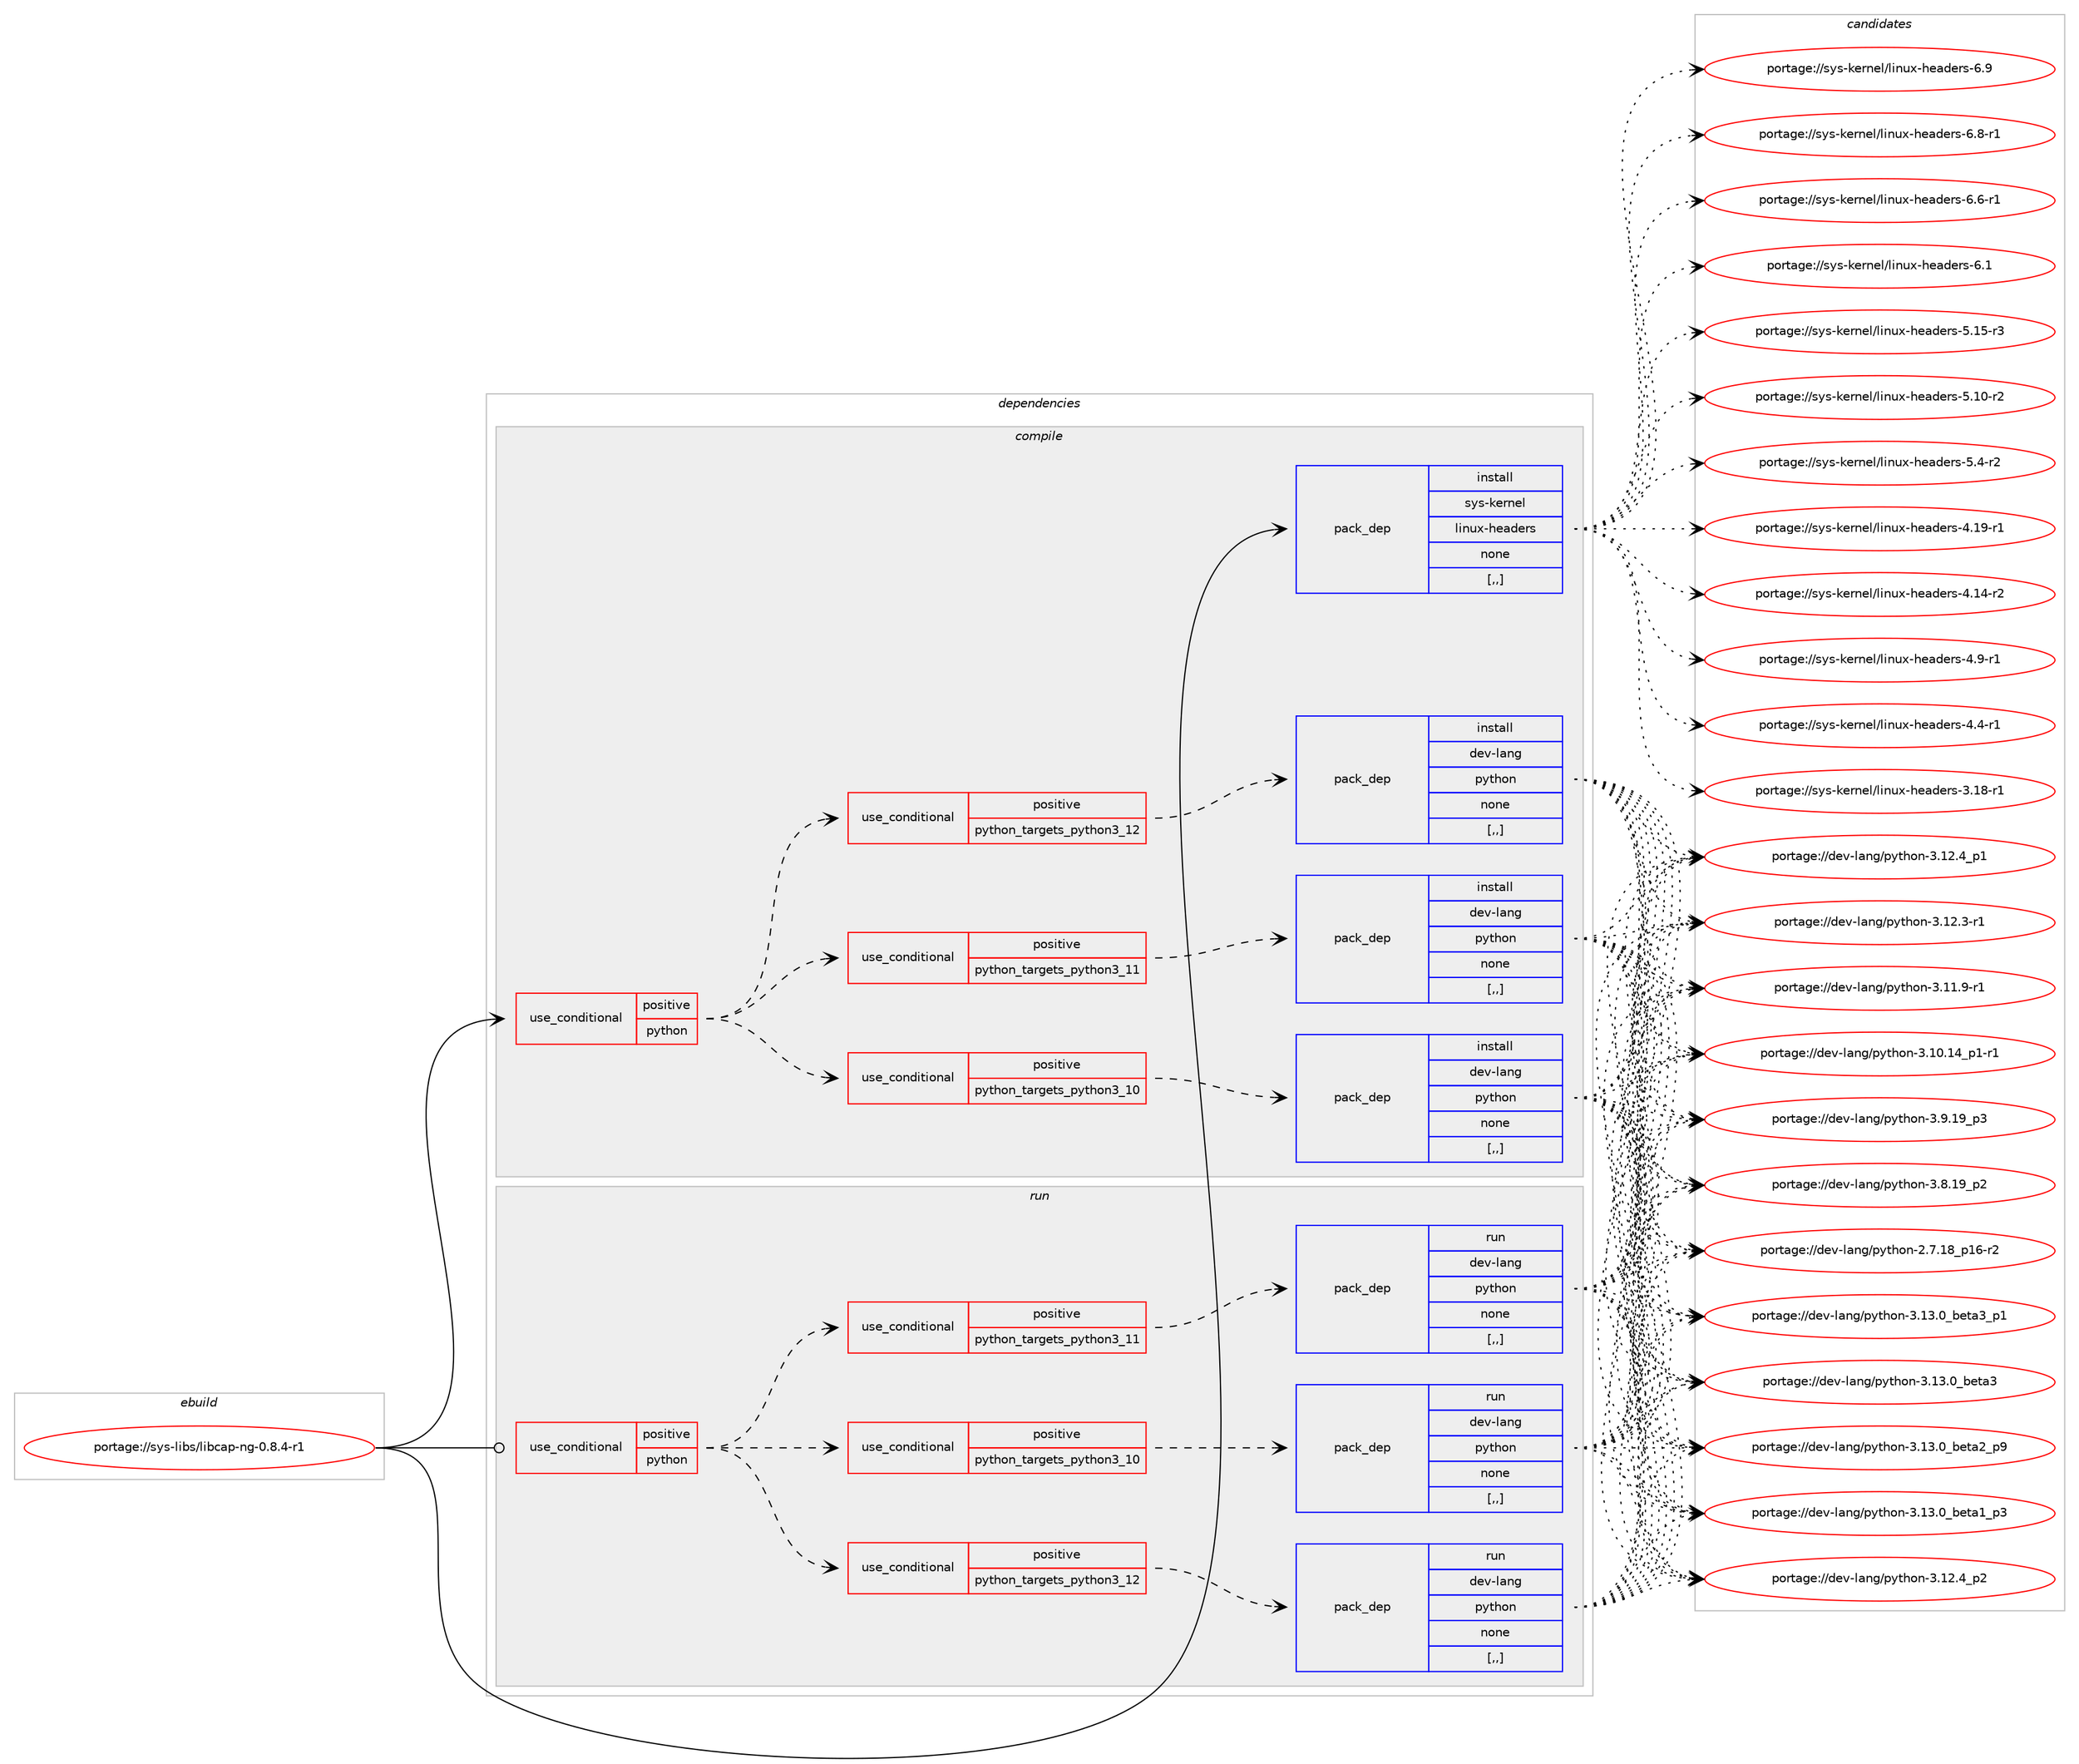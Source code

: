 digraph prolog {

# *************
# Graph options
# *************

newrank=true;
concentrate=true;
compound=true;
graph [rankdir=LR,fontname=Helvetica,fontsize=10,ranksep=1.5];#, ranksep=2.5, nodesep=0.2];
edge  [arrowhead=vee];
node  [fontname=Helvetica,fontsize=10];

# **********
# The ebuild
# **********

subgraph cluster_leftcol {
color=gray;
label=<<i>ebuild</i>>;
id [label="portage://sys-libs/libcap-ng-0.8.4-r1", color=red, width=4, href="../sys-libs/libcap-ng-0.8.4-r1.svg"];
}

# ****************
# The dependencies
# ****************

subgraph cluster_midcol {
color=gray;
label=<<i>dependencies</i>>;
subgraph cluster_compile {
fillcolor="#eeeeee";
style=filled;
label=<<i>compile</i>>;
subgraph cond116781 {
dependency438352 [label=<<TABLE BORDER="0" CELLBORDER="1" CELLSPACING="0" CELLPADDING="4"><TR><TD ROWSPAN="3" CELLPADDING="10">use_conditional</TD></TR><TR><TD>positive</TD></TR><TR><TD>python</TD></TR></TABLE>>, shape=none, color=red];
subgraph cond116782 {
dependency438353 [label=<<TABLE BORDER="0" CELLBORDER="1" CELLSPACING="0" CELLPADDING="4"><TR><TD ROWSPAN="3" CELLPADDING="10">use_conditional</TD></TR><TR><TD>positive</TD></TR><TR><TD>python_targets_python3_10</TD></TR></TABLE>>, shape=none, color=red];
subgraph pack318566 {
dependency438354 [label=<<TABLE BORDER="0" CELLBORDER="1" CELLSPACING="0" CELLPADDING="4" WIDTH="220"><TR><TD ROWSPAN="6" CELLPADDING="30">pack_dep</TD></TR><TR><TD WIDTH="110">install</TD></TR><TR><TD>dev-lang</TD></TR><TR><TD>python</TD></TR><TR><TD>none</TD></TR><TR><TD>[,,]</TD></TR></TABLE>>, shape=none, color=blue];
}
dependency438353:e -> dependency438354:w [weight=20,style="dashed",arrowhead="vee"];
}
dependency438352:e -> dependency438353:w [weight=20,style="dashed",arrowhead="vee"];
subgraph cond116783 {
dependency438355 [label=<<TABLE BORDER="0" CELLBORDER="1" CELLSPACING="0" CELLPADDING="4"><TR><TD ROWSPAN="3" CELLPADDING="10">use_conditional</TD></TR><TR><TD>positive</TD></TR><TR><TD>python_targets_python3_11</TD></TR></TABLE>>, shape=none, color=red];
subgraph pack318567 {
dependency438356 [label=<<TABLE BORDER="0" CELLBORDER="1" CELLSPACING="0" CELLPADDING="4" WIDTH="220"><TR><TD ROWSPAN="6" CELLPADDING="30">pack_dep</TD></TR><TR><TD WIDTH="110">install</TD></TR><TR><TD>dev-lang</TD></TR><TR><TD>python</TD></TR><TR><TD>none</TD></TR><TR><TD>[,,]</TD></TR></TABLE>>, shape=none, color=blue];
}
dependency438355:e -> dependency438356:w [weight=20,style="dashed",arrowhead="vee"];
}
dependency438352:e -> dependency438355:w [weight=20,style="dashed",arrowhead="vee"];
subgraph cond116784 {
dependency438357 [label=<<TABLE BORDER="0" CELLBORDER="1" CELLSPACING="0" CELLPADDING="4"><TR><TD ROWSPAN="3" CELLPADDING="10">use_conditional</TD></TR><TR><TD>positive</TD></TR><TR><TD>python_targets_python3_12</TD></TR></TABLE>>, shape=none, color=red];
subgraph pack318568 {
dependency438358 [label=<<TABLE BORDER="0" CELLBORDER="1" CELLSPACING="0" CELLPADDING="4" WIDTH="220"><TR><TD ROWSPAN="6" CELLPADDING="30">pack_dep</TD></TR><TR><TD WIDTH="110">install</TD></TR><TR><TD>dev-lang</TD></TR><TR><TD>python</TD></TR><TR><TD>none</TD></TR><TR><TD>[,,]</TD></TR></TABLE>>, shape=none, color=blue];
}
dependency438357:e -> dependency438358:w [weight=20,style="dashed",arrowhead="vee"];
}
dependency438352:e -> dependency438357:w [weight=20,style="dashed",arrowhead="vee"];
}
id:e -> dependency438352:w [weight=20,style="solid",arrowhead="vee"];
subgraph pack318569 {
dependency438359 [label=<<TABLE BORDER="0" CELLBORDER="1" CELLSPACING="0" CELLPADDING="4" WIDTH="220"><TR><TD ROWSPAN="6" CELLPADDING="30">pack_dep</TD></TR><TR><TD WIDTH="110">install</TD></TR><TR><TD>sys-kernel</TD></TR><TR><TD>linux-headers</TD></TR><TR><TD>none</TD></TR><TR><TD>[,,]</TD></TR></TABLE>>, shape=none, color=blue];
}
id:e -> dependency438359:w [weight=20,style="solid",arrowhead="vee"];
}
subgraph cluster_compileandrun {
fillcolor="#eeeeee";
style=filled;
label=<<i>compile and run</i>>;
}
subgraph cluster_run {
fillcolor="#eeeeee";
style=filled;
label=<<i>run</i>>;
subgraph cond116785 {
dependency438360 [label=<<TABLE BORDER="0" CELLBORDER="1" CELLSPACING="0" CELLPADDING="4"><TR><TD ROWSPAN="3" CELLPADDING="10">use_conditional</TD></TR><TR><TD>positive</TD></TR><TR><TD>python</TD></TR></TABLE>>, shape=none, color=red];
subgraph cond116786 {
dependency438361 [label=<<TABLE BORDER="0" CELLBORDER="1" CELLSPACING="0" CELLPADDING="4"><TR><TD ROWSPAN="3" CELLPADDING="10">use_conditional</TD></TR><TR><TD>positive</TD></TR><TR><TD>python_targets_python3_10</TD></TR></TABLE>>, shape=none, color=red];
subgraph pack318570 {
dependency438362 [label=<<TABLE BORDER="0" CELLBORDER="1" CELLSPACING="0" CELLPADDING="4" WIDTH="220"><TR><TD ROWSPAN="6" CELLPADDING="30">pack_dep</TD></TR><TR><TD WIDTH="110">run</TD></TR><TR><TD>dev-lang</TD></TR><TR><TD>python</TD></TR><TR><TD>none</TD></TR><TR><TD>[,,]</TD></TR></TABLE>>, shape=none, color=blue];
}
dependency438361:e -> dependency438362:w [weight=20,style="dashed",arrowhead="vee"];
}
dependency438360:e -> dependency438361:w [weight=20,style="dashed",arrowhead="vee"];
subgraph cond116787 {
dependency438363 [label=<<TABLE BORDER="0" CELLBORDER="1" CELLSPACING="0" CELLPADDING="4"><TR><TD ROWSPAN="3" CELLPADDING="10">use_conditional</TD></TR><TR><TD>positive</TD></TR><TR><TD>python_targets_python3_11</TD></TR></TABLE>>, shape=none, color=red];
subgraph pack318571 {
dependency438364 [label=<<TABLE BORDER="0" CELLBORDER="1" CELLSPACING="0" CELLPADDING="4" WIDTH="220"><TR><TD ROWSPAN="6" CELLPADDING="30">pack_dep</TD></TR><TR><TD WIDTH="110">run</TD></TR><TR><TD>dev-lang</TD></TR><TR><TD>python</TD></TR><TR><TD>none</TD></TR><TR><TD>[,,]</TD></TR></TABLE>>, shape=none, color=blue];
}
dependency438363:e -> dependency438364:w [weight=20,style="dashed",arrowhead="vee"];
}
dependency438360:e -> dependency438363:w [weight=20,style="dashed",arrowhead="vee"];
subgraph cond116788 {
dependency438365 [label=<<TABLE BORDER="0" CELLBORDER="1" CELLSPACING="0" CELLPADDING="4"><TR><TD ROWSPAN="3" CELLPADDING="10">use_conditional</TD></TR><TR><TD>positive</TD></TR><TR><TD>python_targets_python3_12</TD></TR></TABLE>>, shape=none, color=red];
subgraph pack318572 {
dependency438366 [label=<<TABLE BORDER="0" CELLBORDER="1" CELLSPACING="0" CELLPADDING="4" WIDTH="220"><TR><TD ROWSPAN="6" CELLPADDING="30">pack_dep</TD></TR><TR><TD WIDTH="110">run</TD></TR><TR><TD>dev-lang</TD></TR><TR><TD>python</TD></TR><TR><TD>none</TD></TR><TR><TD>[,,]</TD></TR></TABLE>>, shape=none, color=blue];
}
dependency438365:e -> dependency438366:w [weight=20,style="dashed",arrowhead="vee"];
}
dependency438360:e -> dependency438365:w [weight=20,style="dashed",arrowhead="vee"];
}
id:e -> dependency438360:w [weight=20,style="solid",arrowhead="odot"];
}
}

# **************
# The candidates
# **************

subgraph cluster_choices {
rank=same;
color=gray;
label=<<i>candidates</i>>;

subgraph choice318566 {
color=black;
nodesep=1;
choice10010111845108971101034711212111610411111045514649514648959810111697519511249 [label="portage://dev-lang/python-3.13.0_beta3_p1", color=red, width=4,href="../dev-lang/python-3.13.0_beta3_p1.svg"];
choice1001011184510897110103471121211161041111104551464951464895981011169751 [label="portage://dev-lang/python-3.13.0_beta3", color=red, width=4,href="../dev-lang/python-3.13.0_beta3.svg"];
choice10010111845108971101034711212111610411111045514649514648959810111697509511257 [label="portage://dev-lang/python-3.13.0_beta2_p9", color=red, width=4,href="../dev-lang/python-3.13.0_beta2_p9.svg"];
choice10010111845108971101034711212111610411111045514649514648959810111697499511251 [label="portage://dev-lang/python-3.13.0_beta1_p3", color=red, width=4,href="../dev-lang/python-3.13.0_beta1_p3.svg"];
choice100101118451089711010347112121116104111110455146495046529511250 [label="portage://dev-lang/python-3.12.4_p2", color=red, width=4,href="../dev-lang/python-3.12.4_p2.svg"];
choice100101118451089711010347112121116104111110455146495046529511249 [label="portage://dev-lang/python-3.12.4_p1", color=red, width=4,href="../dev-lang/python-3.12.4_p1.svg"];
choice100101118451089711010347112121116104111110455146495046514511449 [label="portage://dev-lang/python-3.12.3-r1", color=red, width=4,href="../dev-lang/python-3.12.3-r1.svg"];
choice100101118451089711010347112121116104111110455146494946574511449 [label="portage://dev-lang/python-3.11.9-r1", color=red, width=4,href="../dev-lang/python-3.11.9-r1.svg"];
choice100101118451089711010347112121116104111110455146494846495295112494511449 [label="portage://dev-lang/python-3.10.14_p1-r1", color=red, width=4,href="../dev-lang/python-3.10.14_p1-r1.svg"];
choice100101118451089711010347112121116104111110455146574649579511251 [label="portage://dev-lang/python-3.9.19_p3", color=red, width=4,href="../dev-lang/python-3.9.19_p3.svg"];
choice100101118451089711010347112121116104111110455146564649579511250 [label="portage://dev-lang/python-3.8.19_p2", color=red, width=4,href="../dev-lang/python-3.8.19_p2.svg"];
choice100101118451089711010347112121116104111110455046554649569511249544511450 [label="portage://dev-lang/python-2.7.18_p16-r2", color=red, width=4,href="../dev-lang/python-2.7.18_p16-r2.svg"];
dependency438354:e -> choice10010111845108971101034711212111610411111045514649514648959810111697519511249:w [style=dotted,weight="100"];
dependency438354:e -> choice1001011184510897110103471121211161041111104551464951464895981011169751:w [style=dotted,weight="100"];
dependency438354:e -> choice10010111845108971101034711212111610411111045514649514648959810111697509511257:w [style=dotted,weight="100"];
dependency438354:e -> choice10010111845108971101034711212111610411111045514649514648959810111697499511251:w [style=dotted,weight="100"];
dependency438354:e -> choice100101118451089711010347112121116104111110455146495046529511250:w [style=dotted,weight="100"];
dependency438354:e -> choice100101118451089711010347112121116104111110455146495046529511249:w [style=dotted,weight="100"];
dependency438354:e -> choice100101118451089711010347112121116104111110455146495046514511449:w [style=dotted,weight="100"];
dependency438354:e -> choice100101118451089711010347112121116104111110455146494946574511449:w [style=dotted,weight="100"];
dependency438354:e -> choice100101118451089711010347112121116104111110455146494846495295112494511449:w [style=dotted,weight="100"];
dependency438354:e -> choice100101118451089711010347112121116104111110455146574649579511251:w [style=dotted,weight="100"];
dependency438354:e -> choice100101118451089711010347112121116104111110455146564649579511250:w [style=dotted,weight="100"];
dependency438354:e -> choice100101118451089711010347112121116104111110455046554649569511249544511450:w [style=dotted,weight="100"];
}
subgraph choice318567 {
color=black;
nodesep=1;
choice10010111845108971101034711212111610411111045514649514648959810111697519511249 [label="portage://dev-lang/python-3.13.0_beta3_p1", color=red, width=4,href="../dev-lang/python-3.13.0_beta3_p1.svg"];
choice1001011184510897110103471121211161041111104551464951464895981011169751 [label="portage://dev-lang/python-3.13.0_beta3", color=red, width=4,href="../dev-lang/python-3.13.0_beta3.svg"];
choice10010111845108971101034711212111610411111045514649514648959810111697509511257 [label="portage://dev-lang/python-3.13.0_beta2_p9", color=red, width=4,href="../dev-lang/python-3.13.0_beta2_p9.svg"];
choice10010111845108971101034711212111610411111045514649514648959810111697499511251 [label="portage://dev-lang/python-3.13.0_beta1_p3", color=red, width=4,href="../dev-lang/python-3.13.0_beta1_p3.svg"];
choice100101118451089711010347112121116104111110455146495046529511250 [label="portage://dev-lang/python-3.12.4_p2", color=red, width=4,href="../dev-lang/python-3.12.4_p2.svg"];
choice100101118451089711010347112121116104111110455146495046529511249 [label="portage://dev-lang/python-3.12.4_p1", color=red, width=4,href="../dev-lang/python-3.12.4_p1.svg"];
choice100101118451089711010347112121116104111110455146495046514511449 [label="portage://dev-lang/python-3.12.3-r1", color=red, width=4,href="../dev-lang/python-3.12.3-r1.svg"];
choice100101118451089711010347112121116104111110455146494946574511449 [label="portage://dev-lang/python-3.11.9-r1", color=red, width=4,href="../dev-lang/python-3.11.9-r1.svg"];
choice100101118451089711010347112121116104111110455146494846495295112494511449 [label="portage://dev-lang/python-3.10.14_p1-r1", color=red, width=4,href="../dev-lang/python-3.10.14_p1-r1.svg"];
choice100101118451089711010347112121116104111110455146574649579511251 [label="portage://dev-lang/python-3.9.19_p3", color=red, width=4,href="../dev-lang/python-3.9.19_p3.svg"];
choice100101118451089711010347112121116104111110455146564649579511250 [label="portage://dev-lang/python-3.8.19_p2", color=red, width=4,href="../dev-lang/python-3.8.19_p2.svg"];
choice100101118451089711010347112121116104111110455046554649569511249544511450 [label="portage://dev-lang/python-2.7.18_p16-r2", color=red, width=4,href="../dev-lang/python-2.7.18_p16-r2.svg"];
dependency438356:e -> choice10010111845108971101034711212111610411111045514649514648959810111697519511249:w [style=dotted,weight="100"];
dependency438356:e -> choice1001011184510897110103471121211161041111104551464951464895981011169751:w [style=dotted,weight="100"];
dependency438356:e -> choice10010111845108971101034711212111610411111045514649514648959810111697509511257:w [style=dotted,weight="100"];
dependency438356:e -> choice10010111845108971101034711212111610411111045514649514648959810111697499511251:w [style=dotted,weight="100"];
dependency438356:e -> choice100101118451089711010347112121116104111110455146495046529511250:w [style=dotted,weight="100"];
dependency438356:e -> choice100101118451089711010347112121116104111110455146495046529511249:w [style=dotted,weight="100"];
dependency438356:e -> choice100101118451089711010347112121116104111110455146495046514511449:w [style=dotted,weight="100"];
dependency438356:e -> choice100101118451089711010347112121116104111110455146494946574511449:w [style=dotted,weight="100"];
dependency438356:e -> choice100101118451089711010347112121116104111110455146494846495295112494511449:w [style=dotted,weight="100"];
dependency438356:e -> choice100101118451089711010347112121116104111110455146574649579511251:w [style=dotted,weight="100"];
dependency438356:e -> choice100101118451089711010347112121116104111110455146564649579511250:w [style=dotted,weight="100"];
dependency438356:e -> choice100101118451089711010347112121116104111110455046554649569511249544511450:w [style=dotted,weight="100"];
}
subgraph choice318568 {
color=black;
nodesep=1;
choice10010111845108971101034711212111610411111045514649514648959810111697519511249 [label="portage://dev-lang/python-3.13.0_beta3_p1", color=red, width=4,href="../dev-lang/python-3.13.0_beta3_p1.svg"];
choice1001011184510897110103471121211161041111104551464951464895981011169751 [label="portage://dev-lang/python-3.13.0_beta3", color=red, width=4,href="../dev-lang/python-3.13.0_beta3.svg"];
choice10010111845108971101034711212111610411111045514649514648959810111697509511257 [label="portage://dev-lang/python-3.13.0_beta2_p9", color=red, width=4,href="../dev-lang/python-3.13.0_beta2_p9.svg"];
choice10010111845108971101034711212111610411111045514649514648959810111697499511251 [label="portage://dev-lang/python-3.13.0_beta1_p3", color=red, width=4,href="../dev-lang/python-3.13.0_beta1_p3.svg"];
choice100101118451089711010347112121116104111110455146495046529511250 [label="portage://dev-lang/python-3.12.4_p2", color=red, width=4,href="../dev-lang/python-3.12.4_p2.svg"];
choice100101118451089711010347112121116104111110455146495046529511249 [label="portage://dev-lang/python-3.12.4_p1", color=red, width=4,href="../dev-lang/python-3.12.4_p1.svg"];
choice100101118451089711010347112121116104111110455146495046514511449 [label="portage://dev-lang/python-3.12.3-r1", color=red, width=4,href="../dev-lang/python-3.12.3-r1.svg"];
choice100101118451089711010347112121116104111110455146494946574511449 [label="portage://dev-lang/python-3.11.9-r1", color=red, width=4,href="../dev-lang/python-3.11.9-r1.svg"];
choice100101118451089711010347112121116104111110455146494846495295112494511449 [label="portage://dev-lang/python-3.10.14_p1-r1", color=red, width=4,href="../dev-lang/python-3.10.14_p1-r1.svg"];
choice100101118451089711010347112121116104111110455146574649579511251 [label="portage://dev-lang/python-3.9.19_p3", color=red, width=4,href="../dev-lang/python-3.9.19_p3.svg"];
choice100101118451089711010347112121116104111110455146564649579511250 [label="portage://dev-lang/python-3.8.19_p2", color=red, width=4,href="../dev-lang/python-3.8.19_p2.svg"];
choice100101118451089711010347112121116104111110455046554649569511249544511450 [label="portage://dev-lang/python-2.7.18_p16-r2", color=red, width=4,href="../dev-lang/python-2.7.18_p16-r2.svg"];
dependency438358:e -> choice10010111845108971101034711212111610411111045514649514648959810111697519511249:w [style=dotted,weight="100"];
dependency438358:e -> choice1001011184510897110103471121211161041111104551464951464895981011169751:w [style=dotted,weight="100"];
dependency438358:e -> choice10010111845108971101034711212111610411111045514649514648959810111697509511257:w [style=dotted,weight="100"];
dependency438358:e -> choice10010111845108971101034711212111610411111045514649514648959810111697499511251:w [style=dotted,weight="100"];
dependency438358:e -> choice100101118451089711010347112121116104111110455146495046529511250:w [style=dotted,weight="100"];
dependency438358:e -> choice100101118451089711010347112121116104111110455146495046529511249:w [style=dotted,weight="100"];
dependency438358:e -> choice100101118451089711010347112121116104111110455146495046514511449:w [style=dotted,weight="100"];
dependency438358:e -> choice100101118451089711010347112121116104111110455146494946574511449:w [style=dotted,weight="100"];
dependency438358:e -> choice100101118451089711010347112121116104111110455146494846495295112494511449:w [style=dotted,weight="100"];
dependency438358:e -> choice100101118451089711010347112121116104111110455146574649579511251:w [style=dotted,weight="100"];
dependency438358:e -> choice100101118451089711010347112121116104111110455146564649579511250:w [style=dotted,weight="100"];
dependency438358:e -> choice100101118451089711010347112121116104111110455046554649569511249544511450:w [style=dotted,weight="100"];
}
subgraph choice318569 {
color=black;
nodesep=1;
choice1151211154510710111411010110847108105110117120451041019710010111411545544657 [label="portage://sys-kernel/linux-headers-6.9", color=red, width=4,href="../sys-kernel/linux-headers-6.9.svg"];
choice11512111545107101114110101108471081051101171204510410197100101114115455446564511449 [label="portage://sys-kernel/linux-headers-6.8-r1", color=red, width=4,href="../sys-kernel/linux-headers-6.8-r1.svg"];
choice11512111545107101114110101108471081051101171204510410197100101114115455446544511449 [label="portage://sys-kernel/linux-headers-6.6-r1", color=red, width=4,href="../sys-kernel/linux-headers-6.6-r1.svg"];
choice1151211154510710111411010110847108105110117120451041019710010111411545544649 [label="portage://sys-kernel/linux-headers-6.1", color=red, width=4,href="../sys-kernel/linux-headers-6.1.svg"];
choice1151211154510710111411010110847108105110117120451041019710010111411545534649534511451 [label="portage://sys-kernel/linux-headers-5.15-r3", color=red, width=4,href="../sys-kernel/linux-headers-5.15-r3.svg"];
choice1151211154510710111411010110847108105110117120451041019710010111411545534649484511450 [label="portage://sys-kernel/linux-headers-5.10-r2", color=red, width=4,href="../sys-kernel/linux-headers-5.10-r2.svg"];
choice11512111545107101114110101108471081051101171204510410197100101114115455346524511450 [label="portage://sys-kernel/linux-headers-5.4-r2", color=red, width=4,href="../sys-kernel/linux-headers-5.4-r2.svg"];
choice1151211154510710111411010110847108105110117120451041019710010111411545524649574511449 [label="portage://sys-kernel/linux-headers-4.19-r1", color=red, width=4,href="../sys-kernel/linux-headers-4.19-r1.svg"];
choice1151211154510710111411010110847108105110117120451041019710010111411545524649524511450 [label="portage://sys-kernel/linux-headers-4.14-r2", color=red, width=4,href="../sys-kernel/linux-headers-4.14-r2.svg"];
choice11512111545107101114110101108471081051101171204510410197100101114115455246574511449 [label="portage://sys-kernel/linux-headers-4.9-r1", color=red, width=4,href="../sys-kernel/linux-headers-4.9-r1.svg"];
choice11512111545107101114110101108471081051101171204510410197100101114115455246524511449 [label="portage://sys-kernel/linux-headers-4.4-r1", color=red, width=4,href="../sys-kernel/linux-headers-4.4-r1.svg"];
choice1151211154510710111411010110847108105110117120451041019710010111411545514649564511449 [label="portage://sys-kernel/linux-headers-3.18-r1", color=red, width=4,href="../sys-kernel/linux-headers-3.18-r1.svg"];
dependency438359:e -> choice1151211154510710111411010110847108105110117120451041019710010111411545544657:w [style=dotted,weight="100"];
dependency438359:e -> choice11512111545107101114110101108471081051101171204510410197100101114115455446564511449:w [style=dotted,weight="100"];
dependency438359:e -> choice11512111545107101114110101108471081051101171204510410197100101114115455446544511449:w [style=dotted,weight="100"];
dependency438359:e -> choice1151211154510710111411010110847108105110117120451041019710010111411545544649:w [style=dotted,weight="100"];
dependency438359:e -> choice1151211154510710111411010110847108105110117120451041019710010111411545534649534511451:w [style=dotted,weight="100"];
dependency438359:e -> choice1151211154510710111411010110847108105110117120451041019710010111411545534649484511450:w [style=dotted,weight="100"];
dependency438359:e -> choice11512111545107101114110101108471081051101171204510410197100101114115455346524511450:w [style=dotted,weight="100"];
dependency438359:e -> choice1151211154510710111411010110847108105110117120451041019710010111411545524649574511449:w [style=dotted,weight="100"];
dependency438359:e -> choice1151211154510710111411010110847108105110117120451041019710010111411545524649524511450:w [style=dotted,weight="100"];
dependency438359:e -> choice11512111545107101114110101108471081051101171204510410197100101114115455246574511449:w [style=dotted,weight="100"];
dependency438359:e -> choice11512111545107101114110101108471081051101171204510410197100101114115455246524511449:w [style=dotted,weight="100"];
dependency438359:e -> choice1151211154510710111411010110847108105110117120451041019710010111411545514649564511449:w [style=dotted,weight="100"];
}
subgraph choice318570 {
color=black;
nodesep=1;
choice10010111845108971101034711212111610411111045514649514648959810111697519511249 [label="portage://dev-lang/python-3.13.0_beta3_p1", color=red, width=4,href="../dev-lang/python-3.13.0_beta3_p1.svg"];
choice1001011184510897110103471121211161041111104551464951464895981011169751 [label="portage://dev-lang/python-3.13.0_beta3", color=red, width=4,href="../dev-lang/python-3.13.0_beta3.svg"];
choice10010111845108971101034711212111610411111045514649514648959810111697509511257 [label="portage://dev-lang/python-3.13.0_beta2_p9", color=red, width=4,href="../dev-lang/python-3.13.0_beta2_p9.svg"];
choice10010111845108971101034711212111610411111045514649514648959810111697499511251 [label="portage://dev-lang/python-3.13.0_beta1_p3", color=red, width=4,href="../dev-lang/python-3.13.0_beta1_p3.svg"];
choice100101118451089711010347112121116104111110455146495046529511250 [label="portage://dev-lang/python-3.12.4_p2", color=red, width=4,href="../dev-lang/python-3.12.4_p2.svg"];
choice100101118451089711010347112121116104111110455146495046529511249 [label="portage://dev-lang/python-3.12.4_p1", color=red, width=4,href="../dev-lang/python-3.12.4_p1.svg"];
choice100101118451089711010347112121116104111110455146495046514511449 [label="portage://dev-lang/python-3.12.3-r1", color=red, width=4,href="../dev-lang/python-3.12.3-r1.svg"];
choice100101118451089711010347112121116104111110455146494946574511449 [label="portage://dev-lang/python-3.11.9-r1", color=red, width=4,href="../dev-lang/python-3.11.9-r1.svg"];
choice100101118451089711010347112121116104111110455146494846495295112494511449 [label="portage://dev-lang/python-3.10.14_p1-r1", color=red, width=4,href="../dev-lang/python-3.10.14_p1-r1.svg"];
choice100101118451089711010347112121116104111110455146574649579511251 [label="portage://dev-lang/python-3.9.19_p3", color=red, width=4,href="../dev-lang/python-3.9.19_p3.svg"];
choice100101118451089711010347112121116104111110455146564649579511250 [label="portage://dev-lang/python-3.8.19_p2", color=red, width=4,href="../dev-lang/python-3.8.19_p2.svg"];
choice100101118451089711010347112121116104111110455046554649569511249544511450 [label="portage://dev-lang/python-2.7.18_p16-r2", color=red, width=4,href="../dev-lang/python-2.7.18_p16-r2.svg"];
dependency438362:e -> choice10010111845108971101034711212111610411111045514649514648959810111697519511249:w [style=dotted,weight="100"];
dependency438362:e -> choice1001011184510897110103471121211161041111104551464951464895981011169751:w [style=dotted,weight="100"];
dependency438362:e -> choice10010111845108971101034711212111610411111045514649514648959810111697509511257:w [style=dotted,weight="100"];
dependency438362:e -> choice10010111845108971101034711212111610411111045514649514648959810111697499511251:w [style=dotted,weight="100"];
dependency438362:e -> choice100101118451089711010347112121116104111110455146495046529511250:w [style=dotted,weight="100"];
dependency438362:e -> choice100101118451089711010347112121116104111110455146495046529511249:w [style=dotted,weight="100"];
dependency438362:e -> choice100101118451089711010347112121116104111110455146495046514511449:w [style=dotted,weight="100"];
dependency438362:e -> choice100101118451089711010347112121116104111110455146494946574511449:w [style=dotted,weight="100"];
dependency438362:e -> choice100101118451089711010347112121116104111110455146494846495295112494511449:w [style=dotted,weight="100"];
dependency438362:e -> choice100101118451089711010347112121116104111110455146574649579511251:w [style=dotted,weight="100"];
dependency438362:e -> choice100101118451089711010347112121116104111110455146564649579511250:w [style=dotted,weight="100"];
dependency438362:e -> choice100101118451089711010347112121116104111110455046554649569511249544511450:w [style=dotted,weight="100"];
}
subgraph choice318571 {
color=black;
nodesep=1;
choice10010111845108971101034711212111610411111045514649514648959810111697519511249 [label="portage://dev-lang/python-3.13.0_beta3_p1", color=red, width=4,href="../dev-lang/python-3.13.0_beta3_p1.svg"];
choice1001011184510897110103471121211161041111104551464951464895981011169751 [label="portage://dev-lang/python-3.13.0_beta3", color=red, width=4,href="../dev-lang/python-3.13.0_beta3.svg"];
choice10010111845108971101034711212111610411111045514649514648959810111697509511257 [label="portage://dev-lang/python-3.13.0_beta2_p9", color=red, width=4,href="../dev-lang/python-3.13.0_beta2_p9.svg"];
choice10010111845108971101034711212111610411111045514649514648959810111697499511251 [label="portage://dev-lang/python-3.13.0_beta1_p3", color=red, width=4,href="../dev-lang/python-3.13.0_beta1_p3.svg"];
choice100101118451089711010347112121116104111110455146495046529511250 [label="portage://dev-lang/python-3.12.4_p2", color=red, width=4,href="../dev-lang/python-3.12.4_p2.svg"];
choice100101118451089711010347112121116104111110455146495046529511249 [label="portage://dev-lang/python-3.12.4_p1", color=red, width=4,href="../dev-lang/python-3.12.4_p1.svg"];
choice100101118451089711010347112121116104111110455146495046514511449 [label="portage://dev-lang/python-3.12.3-r1", color=red, width=4,href="../dev-lang/python-3.12.3-r1.svg"];
choice100101118451089711010347112121116104111110455146494946574511449 [label="portage://dev-lang/python-3.11.9-r1", color=red, width=4,href="../dev-lang/python-3.11.9-r1.svg"];
choice100101118451089711010347112121116104111110455146494846495295112494511449 [label="portage://dev-lang/python-3.10.14_p1-r1", color=red, width=4,href="../dev-lang/python-3.10.14_p1-r1.svg"];
choice100101118451089711010347112121116104111110455146574649579511251 [label="portage://dev-lang/python-3.9.19_p3", color=red, width=4,href="../dev-lang/python-3.9.19_p3.svg"];
choice100101118451089711010347112121116104111110455146564649579511250 [label="portage://dev-lang/python-3.8.19_p2", color=red, width=4,href="../dev-lang/python-3.8.19_p2.svg"];
choice100101118451089711010347112121116104111110455046554649569511249544511450 [label="portage://dev-lang/python-2.7.18_p16-r2", color=red, width=4,href="../dev-lang/python-2.7.18_p16-r2.svg"];
dependency438364:e -> choice10010111845108971101034711212111610411111045514649514648959810111697519511249:w [style=dotted,weight="100"];
dependency438364:e -> choice1001011184510897110103471121211161041111104551464951464895981011169751:w [style=dotted,weight="100"];
dependency438364:e -> choice10010111845108971101034711212111610411111045514649514648959810111697509511257:w [style=dotted,weight="100"];
dependency438364:e -> choice10010111845108971101034711212111610411111045514649514648959810111697499511251:w [style=dotted,weight="100"];
dependency438364:e -> choice100101118451089711010347112121116104111110455146495046529511250:w [style=dotted,weight="100"];
dependency438364:e -> choice100101118451089711010347112121116104111110455146495046529511249:w [style=dotted,weight="100"];
dependency438364:e -> choice100101118451089711010347112121116104111110455146495046514511449:w [style=dotted,weight="100"];
dependency438364:e -> choice100101118451089711010347112121116104111110455146494946574511449:w [style=dotted,weight="100"];
dependency438364:e -> choice100101118451089711010347112121116104111110455146494846495295112494511449:w [style=dotted,weight="100"];
dependency438364:e -> choice100101118451089711010347112121116104111110455146574649579511251:w [style=dotted,weight="100"];
dependency438364:e -> choice100101118451089711010347112121116104111110455146564649579511250:w [style=dotted,weight="100"];
dependency438364:e -> choice100101118451089711010347112121116104111110455046554649569511249544511450:w [style=dotted,weight="100"];
}
subgraph choice318572 {
color=black;
nodesep=1;
choice10010111845108971101034711212111610411111045514649514648959810111697519511249 [label="portage://dev-lang/python-3.13.0_beta3_p1", color=red, width=4,href="../dev-lang/python-3.13.0_beta3_p1.svg"];
choice1001011184510897110103471121211161041111104551464951464895981011169751 [label="portage://dev-lang/python-3.13.0_beta3", color=red, width=4,href="../dev-lang/python-3.13.0_beta3.svg"];
choice10010111845108971101034711212111610411111045514649514648959810111697509511257 [label="portage://dev-lang/python-3.13.0_beta2_p9", color=red, width=4,href="../dev-lang/python-3.13.0_beta2_p9.svg"];
choice10010111845108971101034711212111610411111045514649514648959810111697499511251 [label="portage://dev-lang/python-3.13.0_beta1_p3", color=red, width=4,href="../dev-lang/python-3.13.0_beta1_p3.svg"];
choice100101118451089711010347112121116104111110455146495046529511250 [label="portage://dev-lang/python-3.12.4_p2", color=red, width=4,href="../dev-lang/python-3.12.4_p2.svg"];
choice100101118451089711010347112121116104111110455146495046529511249 [label="portage://dev-lang/python-3.12.4_p1", color=red, width=4,href="../dev-lang/python-3.12.4_p1.svg"];
choice100101118451089711010347112121116104111110455146495046514511449 [label="portage://dev-lang/python-3.12.3-r1", color=red, width=4,href="../dev-lang/python-3.12.3-r1.svg"];
choice100101118451089711010347112121116104111110455146494946574511449 [label="portage://dev-lang/python-3.11.9-r1", color=red, width=4,href="../dev-lang/python-3.11.9-r1.svg"];
choice100101118451089711010347112121116104111110455146494846495295112494511449 [label="portage://dev-lang/python-3.10.14_p1-r1", color=red, width=4,href="../dev-lang/python-3.10.14_p1-r1.svg"];
choice100101118451089711010347112121116104111110455146574649579511251 [label="portage://dev-lang/python-3.9.19_p3", color=red, width=4,href="../dev-lang/python-3.9.19_p3.svg"];
choice100101118451089711010347112121116104111110455146564649579511250 [label="portage://dev-lang/python-3.8.19_p2", color=red, width=4,href="../dev-lang/python-3.8.19_p2.svg"];
choice100101118451089711010347112121116104111110455046554649569511249544511450 [label="portage://dev-lang/python-2.7.18_p16-r2", color=red, width=4,href="../dev-lang/python-2.7.18_p16-r2.svg"];
dependency438366:e -> choice10010111845108971101034711212111610411111045514649514648959810111697519511249:w [style=dotted,weight="100"];
dependency438366:e -> choice1001011184510897110103471121211161041111104551464951464895981011169751:w [style=dotted,weight="100"];
dependency438366:e -> choice10010111845108971101034711212111610411111045514649514648959810111697509511257:w [style=dotted,weight="100"];
dependency438366:e -> choice10010111845108971101034711212111610411111045514649514648959810111697499511251:w [style=dotted,weight="100"];
dependency438366:e -> choice100101118451089711010347112121116104111110455146495046529511250:w [style=dotted,weight="100"];
dependency438366:e -> choice100101118451089711010347112121116104111110455146495046529511249:w [style=dotted,weight="100"];
dependency438366:e -> choice100101118451089711010347112121116104111110455146495046514511449:w [style=dotted,weight="100"];
dependency438366:e -> choice100101118451089711010347112121116104111110455146494946574511449:w [style=dotted,weight="100"];
dependency438366:e -> choice100101118451089711010347112121116104111110455146494846495295112494511449:w [style=dotted,weight="100"];
dependency438366:e -> choice100101118451089711010347112121116104111110455146574649579511251:w [style=dotted,weight="100"];
dependency438366:e -> choice100101118451089711010347112121116104111110455146564649579511250:w [style=dotted,weight="100"];
dependency438366:e -> choice100101118451089711010347112121116104111110455046554649569511249544511450:w [style=dotted,weight="100"];
}
}

}
